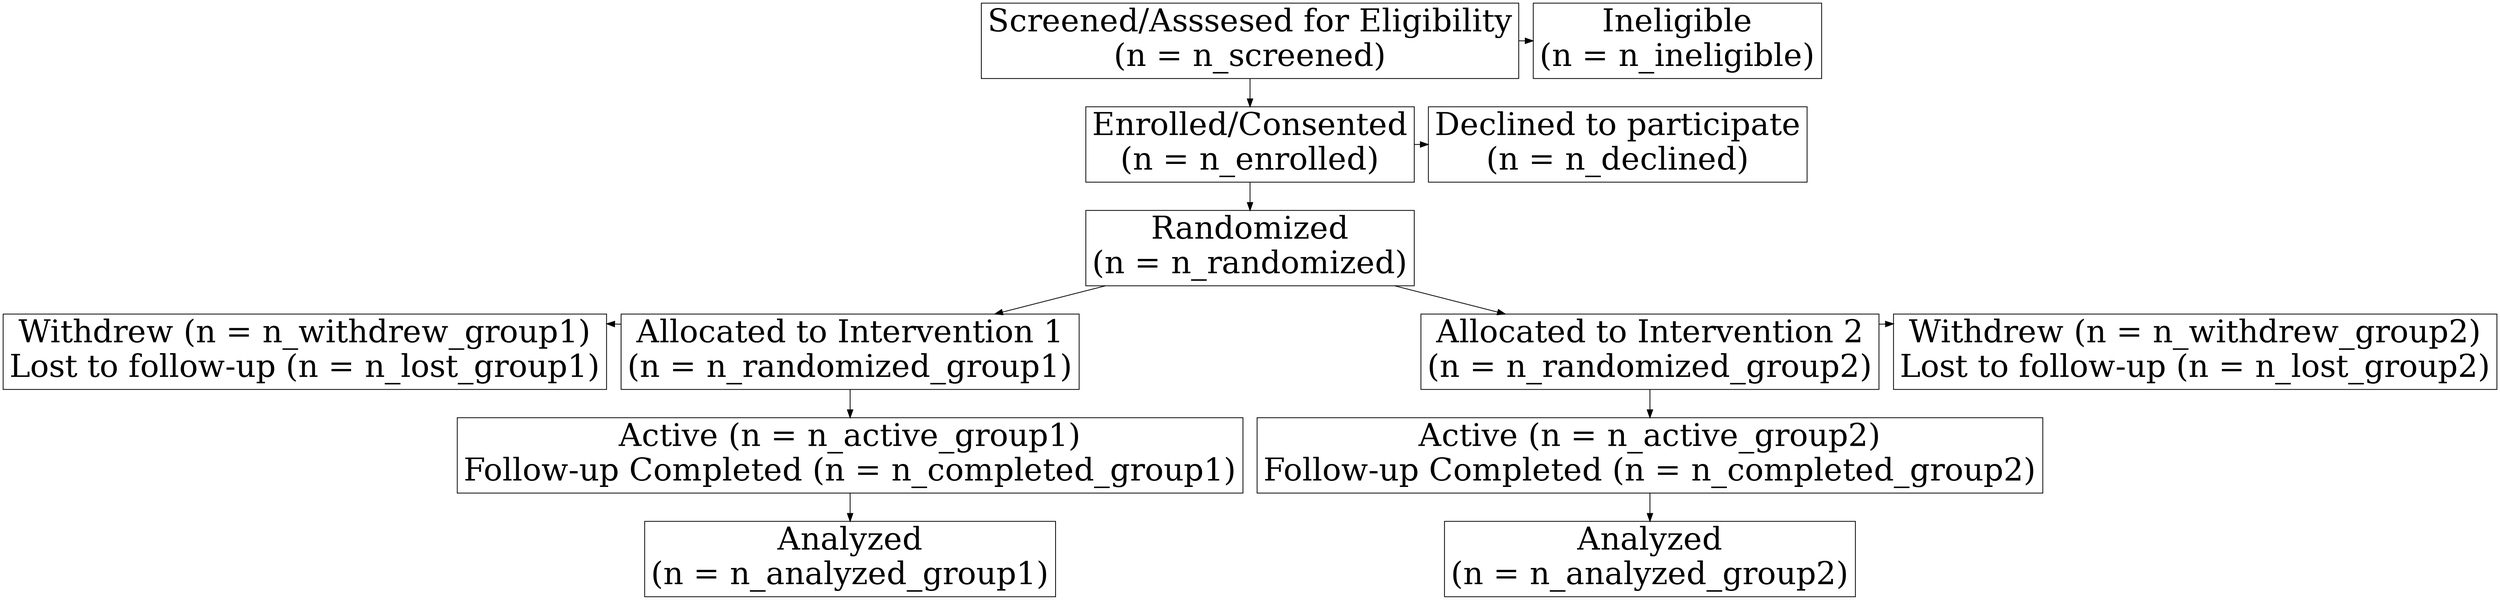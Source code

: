 digraph g {

node0 [shape = box, label = "Screened/Asssesed for Eligibility\n(n = n_screened)", group = main, fontsize = 40];
node1 [shape = box, label = "Enrolled/Consented\n(n = n_enrolled)", group = main, rank = min, fontsize = 40];
node2 [shape = box, label = "Ineligible\n(n = n_ineligible)", fontsize = 40];
node3 [shape = box, label = "Declined to participate\n(n = n_declined)", fontsize = 40];
node4 [shape = box, label = "Randomized\n(n = n_randomized)", group = main, fontsize = 40];
node7 [shape = box, label = "Withdrew (n = n_withdrew_group1)\nLost to follow-up (n = n_lost_group1)", fontsize = 40];
node5 [shape = box, label = "Allocated to Intervention 1\n(n = n_randomized_group1)", group = group1, fontsize = 40];
node6 [shape = box, label = "Allocated to Intervention 2\n(n = n_randomized_group2)", group = group2, fontsize = 40];
node8 [shape = box, label = "Withdrew (n = n_withdrew_group2)\nLost to follow-up (n = n_lost_group2)", fontsize =40];
node9 [shape = box, label = "Active (n = n_active_group1)\nFollow-up Completed (n = n_completed_group1)", group = group1, fontsize = 40];
node10 [shape = box, label = "Active (n = n_active_group2)\nFollow-up Completed (n = n_completed_group2)", group = group2, fontsize = 40];
node11 [shape = box, label = "Analyzed\n(n = n_analyzed_group1)", group = group1, fontsize = 40];
node12 [shape = box, label = "Analyzed\n(n = n_analyzed_group2)", group = group2, fontsize = 40];
{rank = same
  node0 node2
};

{
  rank = same;
  node1 node3
};

{
  rank = same;
  edge[style = invis, penwidth = 0];
  node7 node5 node6 node8;
  node7 -> node5 -> node6 -> node8;
  rankdir = LR;
};

node0 -> node1 -> node4;
node0 -> node2;
node1 -> node3;
node4 -> node5  -> node9 -> node11;

node7 -> node5 [dir = back];
node4 -> node6 -> node10 -> node12;
node6 -> node8;
}


